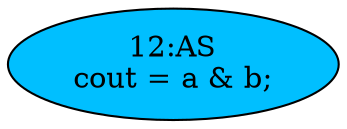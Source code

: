 strict digraph "" {
	node [label="\N"];
	"12:AS"	[ast="<pyverilog.vparser.ast.Assign object at 0x7fbc916a4410>",
		def_var="['cout']",
		fillcolor=deepskyblue,
		label="12:AS
cout = a & b;",
		statements="[]",
		style=filled,
		typ=Assign,
		use_var="['a', 'b']"];
}
